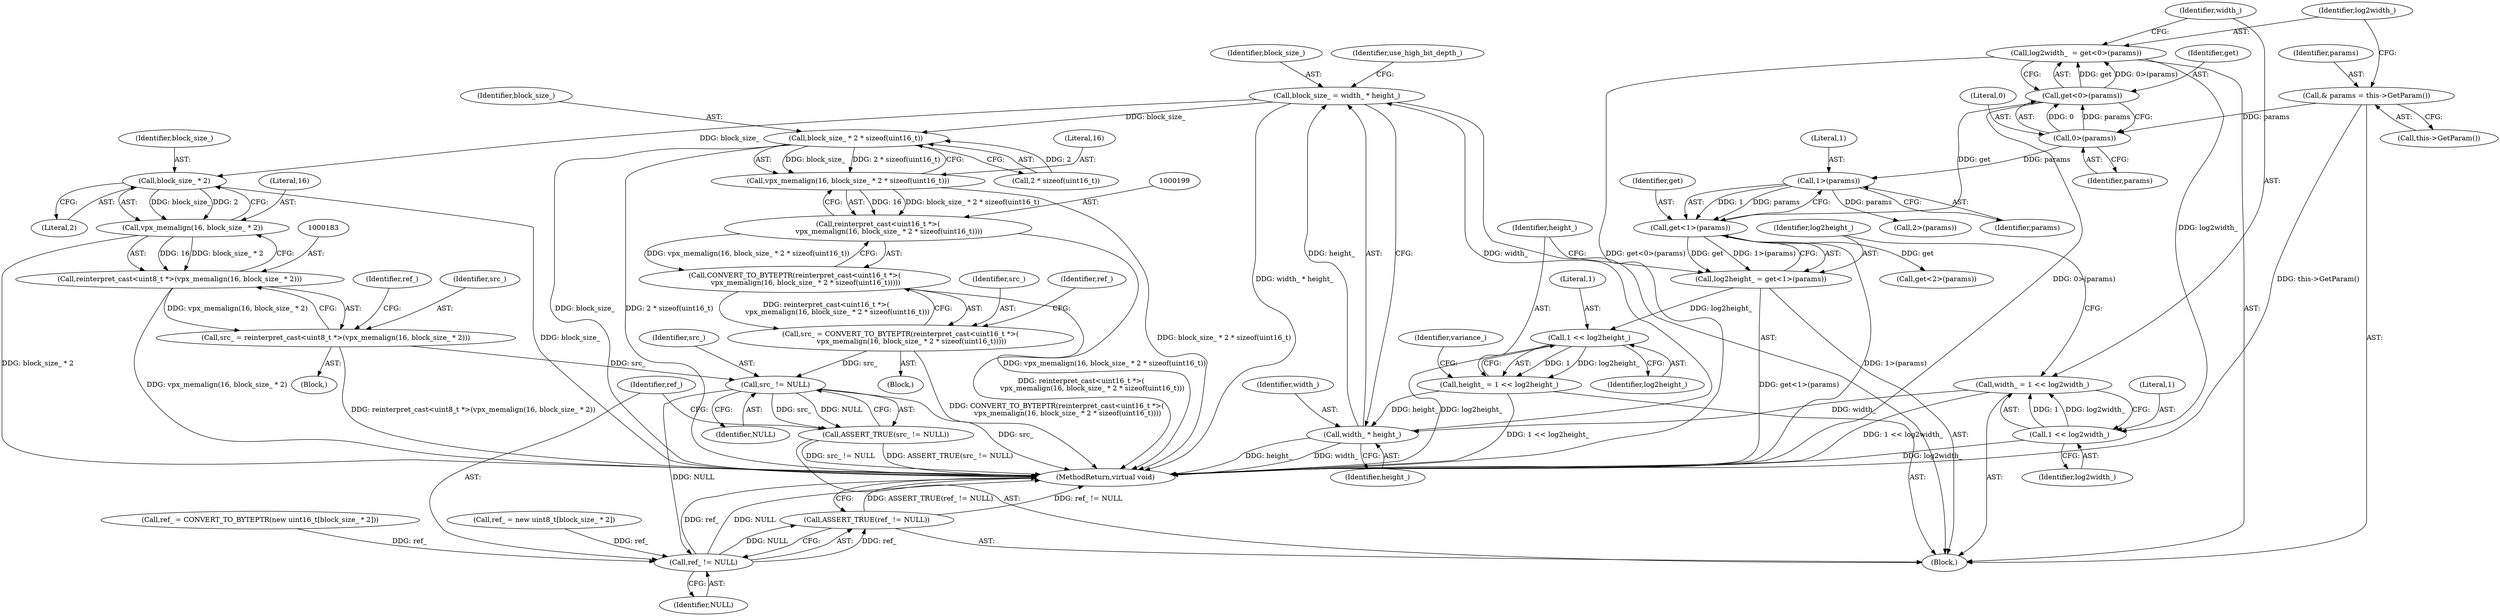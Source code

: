 digraph "0_Android_5a9753fca56f0eeb9f61e342b2fccffc364f9426_114@integer" {
"1000171" [label="(Call,block_size_ = width_ * height_)"];
"1000173" [label="(Call,width_ * height_)"];
"1000113" [label="(Call,width_ = 1 << log2width_)"];
"1000115" [label="(Call,1 << log2width_)"];
"1000106" [label="(Call,log2width_  = get<0>(params))"];
"1000108" [label="(Call,get<0>(params))"];
"1000110" [label="(Call,0>(params))"];
"1000103" [label="(Call,& params = this->GetParam())"];
"1000125" [label="(Call,height_ = 1 << log2height_)"];
"1000127" [label="(Call,1 << log2height_)"];
"1000118" [label="(Call,log2height_ = get<1>(params))"];
"1000120" [label="(Call,get<1>(params))"];
"1000122" [label="(Call,1>(params))"];
"1000186" [label="(Call,block_size_ * 2)"];
"1000184" [label="(Call,vpx_memalign(16, block_size_ * 2))"];
"1000182" [label="(Call,reinterpret_cast<uint8_t *>(vpx_memalign(16, block_size_ * 2)))"];
"1000180" [label="(Call,src_ = reinterpret_cast<uint8_t *>(vpx_memalign(16, block_size_ * 2)))"];
"1000214" [label="(Call,src_ != NULL)"];
"1000213" [label="(Call,ASSERT_TRUE(src_ != NULL))"];
"1000218" [label="(Call,ref_ != NULL)"];
"1000217" [label="(Call,ASSERT_TRUE(ref_ != NULL))"];
"1000202" [label="(Call,block_size_ * 2 * sizeof(uint16_t))"];
"1000200" [label="(Call,vpx_memalign(16, block_size_ * 2 * sizeof(uint16_t)))"];
"1000198" [label="(Call,reinterpret_cast<uint16_t *>(\n          vpx_memalign(16, block_size_ * 2 * sizeof(uint16_t))))"];
"1000197" [label="(Call,CONVERT_TO_BYTEPTR(reinterpret_cast<uint16_t *>(\n          vpx_memalign(16, block_size_ * 2 * sizeof(uint16_t)))))"];
"1000195" [label="(Call,src_ = CONVERT_TO_BYTEPTR(reinterpret_cast<uint16_t *>(\n          vpx_memalign(16, block_size_ * 2 * sizeof(uint16_t)))))"];
"1000108" [label="(Call,get<0>(params))"];
"1000116" [label="(Literal,1)"];
"1000189" [label="(Call,ref_ = new uint8_t[block_size_ * 2])"];
"1000184" [label="(Call,vpx_memalign(16, block_size_ * 2))"];
"1000109" [label="(Identifier,get)"];
"1000111" [label="(Literal,0)"];
"1000117" [label="(Identifier,log2width_)"];
"1000125" [label="(Call,height_ = 1 << log2height_)"];
"1000220" [label="(Identifier,NULL)"];
"1000219" [label="(Identifier,ref_)"];
"1000106" [label="(Call,log2width_  = get<0>(params))"];
"1000101" [label="(Block,)"];
"1000182" [label="(Call,reinterpret_cast<uint8_t *>(vpx_memalign(16, block_size_ * 2)))"];
"1000179" [label="(Block,)"];
"1000204" [label="(Call,2 * sizeof(uint16_t))"];
"1000221" [label="(MethodReturn,virtual void)"];
"1000114" [label="(Identifier,width_)"];
"1000197" [label="(Call,CONVERT_TO_BYTEPTR(reinterpret_cast<uint16_t *>(\n          vpx_memalign(16, block_size_ * 2 * sizeof(uint16_t)))))"];
"1000215" [label="(Identifier,src_)"];
"1000120" [label="(Call,get<1>(params))"];
"1000115" [label="(Call,1 << log2width_)"];
"1000110" [label="(Call,0>(params))"];
"1000180" [label="(Call,src_ = reinterpret_cast<uint8_t *>(vpx_memalign(16, block_size_ * 2)))"];
"1000194" [label="(Block,)"];
"1000196" [label="(Identifier,src_)"];
"1000127" [label="(Call,1 << log2height_)"];
"1000174" [label="(Identifier,width_)"];
"1000119" [label="(Identifier,log2height_)"];
"1000124" [label="(Identifier,params)"];
"1000213" [label="(Call,ASSERT_TRUE(src_ != NULL))"];
"1000178" [label="(Identifier,use_high_bit_depth_)"];
"1000113" [label="(Call,width_ = 1 << log2width_)"];
"1000118" [label="(Call,log2height_ = get<1>(params))"];
"1000173" [label="(Call,width_ * height_)"];
"1000129" [label="(Identifier,log2height_)"];
"1000123" [label="(Literal,1)"];
"1000190" [label="(Identifier,ref_)"];
"1000186" [label="(Call,block_size_ * 2)"];
"1000208" [label="(Call,ref_ = CONVERT_TO_BYTEPTR(new uint16_t[block_size_ * 2]))"];
"1000187" [label="(Identifier,block_size_)"];
"1000131" [label="(Identifier,variance_)"];
"1000112" [label="(Identifier,params)"];
"1000216" [label="(Identifier,NULL)"];
"1000200" [label="(Call,vpx_memalign(16, block_size_ * 2 * sizeof(uint16_t)))"];
"1000128" [label="(Literal,1)"];
"1000175" [label="(Identifier,height_)"];
"1000172" [label="(Identifier,block_size_)"];
"1000198" [label="(Call,reinterpret_cast<uint16_t *>(\n          vpx_memalign(16, block_size_ * 2 * sizeof(uint16_t))))"];
"1000217" [label="(Call,ASSERT_TRUE(ref_ != NULL))"];
"1000195" [label="(Call,src_ = CONVERT_TO_BYTEPTR(reinterpret_cast<uint16_t *>(\n          vpx_memalign(16, block_size_ * 2 * sizeof(uint16_t)))))"];
"1000218" [label="(Call,ref_ != NULL)"];
"1000107" [label="(Identifier,log2width_)"];
"1000185" [label="(Literal,16)"];
"1000214" [label="(Call,src_ != NULL)"];
"1000181" [label="(Identifier,src_)"];
"1000201" [label="(Literal,16)"];
"1000134" [label="(Call,2>(params))"];
"1000203" [label="(Identifier,block_size_)"];
"1000209" [label="(Identifier,ref_)"];
"1000171" [label="(Call,block_size_ = width_ * height_)"];
"1000202" [label="(Call,block_size_ * 2 * sizeof(uint16_t))"];
"1000103" [label="(Call,& params = this->GetParam())"];
"1000122" [label="(Call,1>(params))"];
"1000126" [label="(Identifier,height_)"];
"1000104" [label="(Identifier,params)"];
"1000132" [label="(Call,get<2>(params))"];
"1000105" [label="(Call,this->GetParam())"];
"1000121" [label="(Identifier,get)"];
"1000188" [label="(Literal,2)"];
"1000171" -> "1000101"  [label="AST: "];
"1000171" -> "1000173"  [label="CFG: "];
"1000172" -> "1000171"  [label="AST: "];
"1000173" -> "1000171"  [label="AST: "];
"1000178" -> "1000171"  [label="CFG: "];
"1000171" -> "1000221"  [label="DDG: width_ * height_"];
"1000173" -> "1000171"  [label="DDG: width_"];
"1000173" -> "1000171"  [label="DDG: height_"];
"1000171" -> "1000186"  [label="DDG: block_size_"];
"1000171" -> "1000202"  [label="DDG: block_size_"];
"1000173" -> "1000175"  [label="CFG: "];
"1000174" -> "1000173"  [label="AST: "];
"1000175" -> "1000173"  [label="AST: "];
"1000173" -> "1000221"  [label="DDG: width_"];
"1000173" -> "1000221"  [label="DDG: height_"];
"1000113" -> "1000173"  [label="DDG: width_"];
"1000125" -> "1000173"  [label="DDG: height_"];
"1000113" -> "1000101"  [label="AST: "];
"1000113" -> "1000115"  [label="CFG: "];
"1000114" -> "1000113"  [label="AST: "];
"1000115" -> "1000113"  [label="AST: "];
"1000119" -> "1000113"  [label="CFG: "];
"1000113" -> "1000221"  [label="DDG: 1 << log2width_"];
"1000115" -> "1000113"  [label="DDG: 1"];
"1000115" -> "1000113"  [label="DDG: log2width_"];
"1000115" -> "1000117"  [label="CFG: "];
"1000116" -> "1000115"  [label="AST: "];
"1000117" -> "1000115"  [label="AST: "];
"1000115" -> "1000221"  [label="DDG: log2width_"];
"1000106" -> "1000115"  [label="DDG: log2width_"];
"1000106" -> "1000101"  [label="AST: "];
"1000106" -> "1000108"  [label="CFG: "];
"1000107" -> "1000106"  [label="AST: "];
"1000108" -> "1000106"  [label="AST: "];
"1000114" -> "1000106"  [label="CFG: "];
"1000106" -> "1000221"  [label="DDG: get<0>(params)"];
"1000108" -> "1000106"  [label="DDG: get"];
"1000108" -> "1000106"  [label="DDG: 0>(params)"];
"1000108" -> "1000110"  [label="CFG: "];
"1000109" -> "1000108"  [label="AST: "];
"1000110" -> "1000108"  [label="AST: "];
"1000108" -> "1000221"  [label="DDG: 0>(params)"];
"1000110" -> "1000108"  [label="DDG: 0"];
"1000110" -> "1000108"  [label="DDG: params"];
"1000108" -> "1000120"  [label="DDG: get"];
"1000110" -> "1000112"  [label="CFG: "];
"1000111" -> "1000110"  [label="AST: "];
"1000112" -> "1000110"  [label="AST: "];
"1000103" -> "1000110"  [label="DDG: params"];
"1000110" -> "1000122"  [label="DDG: params"];
"1000103" -> "1000101"  [label="AST: "];
"1000103" -> "1000105"  [label="CFG: "];
"1000104" -> "1000103"  [label="AST: "];
"1000105" -> "1000103"  [label="AST: "];
"1000107" -> "1000103"  [label="CFG: "];
"1000103" -> "1000221"  [label="DDG: this->GetParam()"];
"1000125" -> "1000101"  [label="AST: "];
"1000125" -> "1000127"  [label="CFG: "];
"1000126" -> "1000125"  [label="AST: "];
"1000127" -> "1000125"  [label="AST: "];
"1000131" -> "1000125"  [label="CFG: "];
"1000125" -> "1000221"  [label="DDG: 1 << log2height_"];
"1000127" -> "1000125"  [label="DDG: 1"];
"1000127" -> "1000125"  [label="DDG: log2height_"];
"1000127" -> "1000129"  [label="CFG: "];
"1000128" -> "1000127"  [label="AST: "];
"1000129" -> "1000127"  [label="AST: "];
"1000127" -> "1000221"  [label="DDG: log2height_"];
"1000118" -> "1000127"  [label="DDG: log2height_"];
"1000118" -> "1000101"  [label="AST: "];
"1000118" -> "1000120"  [label="CFG: "];
"1000119" -> "1000118"  [label="AST: "];
"1000120" -> "1000118"  [label="AST: "];
"1000126" -> "1000118"  [label="CFG: "];
"1000118" -> "1000221"  [label="DDG: get<1>(params)"];
"1000120" -> "1000118"  [label="DDG: get"];
"1000120" -> "1000118"  [label="DDG: 1>(params)"];
"1000120" -> "1000122"  [label="CFG: "];
"1000121" -> "1000120"  [label="AST: "];
"1000122" -> "1000120"  [label="AST: "];
"1000120" -> "1000221"  [label="DDG: 1>(params)"];
"1000122" -> "1000120"  [label="DDG: 1"];
"1000122" -> "1000120"  [label="DDG: params"];
"1000120" -> "1000132"  [label="DDG: get"];
"1000122" -> "1000124"  [label="CFG: "];
"1000123" -> "1000122"  [label="AST: "];
"1000124" -> "1000122"  [label="AST: "];
"1000122" -> "1000134"  [label="DDG: params"];
"1000186" -> "1000184"  [label="AST: "];
"1000186" -> "1000188"  [label="CFG: "];
"1000187" -> "1000186"  [label="AST: "];
"1000188" -> "1000186"  [label="AST: "];
"1000184" -> "1000186"  [label="CFG: "];
"1000186" -> "1000221"  [label="DDG: block_size_"];
"1000186" -> "1000184"  [label="DDG: block_size_"];
"1000186" -> "1000184"  [label="DDG: 2"];
"1000184" -> "1000182"  [label="AST: "];
"1000185" -> "1000184"  [label="AST: "];
"1000182" -> "1000184"  [label="CFG: "];
"1000184" -> "1000221"  [label="DDG: block_size_ * 2"];
"1000184" -> "1000182"  [label="DDG: 16"];
"1000184" -> "1000182"  [label="DDG: block_size_ * 2"];
"1000182" -> "1000180"  [label="AST: "];
"1000183" -> "1000182"  [label="AST: "];
"1000180" -> "1000182"  [label="CFG: "];
"1000182" -> "1000221"  [label="DDG: vpx_memalign(16, block_size_ * 2)"];
"1000182" -> "1000180"  [label="DDG: vpx_memalign(16, block_size_ * 2)"];
"1000180" -> "1000179"  [label="AST: "];
"1000181" -> "1000180"  [label="AST: "];
"1000190" -> "1000180"  [label="CFG: "];
"1000180" -> "1000221"  [label="DDG: reinterpret_cast<uint8_t *>(vpx_memalign(16, block_size_ * 2))"];
"1000180" -> "1000214"  [label="DDG: src_"];
"1000214" -> "1000213"  [label="AST: "];
"1000214" -> "1000216"  [label="CFG: "];
"1000215" -> "1000214"  [label="AST: "];
"1000216" -> "1000214"  [label="AST: "];
"1000213" -> "1000214"  [label="CFG: "];
"1000214" -> "1000221"  [label="DDG: src_"];
"1000214" -> "1000213"  [label="DDG: src_"];
"1000214" -> "1000213"  [label="DDG: NULL"];
"1000195" -> "1000214"  [label="DDG: src_"];
"1000214" -> "1000218"  [label="DDG: NULL"];
"1000213" -> "1000101"  [label="AST: "];
"1000219" -> "1000213"  [label="CFG: "];
"1000213" -> "1000221"  [label="DDG: src_ != NULL"];
"1000213" -> "1000221"  [label="DDG: ASSERT_TRUE(src_ != NULL)"];
"1000218" -> "1000217"  [label="AST: "];
"1000218" -> "1000220"  [label="CFG: "];
"1000219" -> "1000218"  [label="AST: "];
"1000220" -> "1000218"  [label="AST: "];
"1000217" -> "1000218"  [label="CFG: "];
"1000218" -> "1000221"  [label="DDG: ref_"];
"1000218" -> "1000221"  [label="DDG: NULL"];
"1000218" -> "1000217"  [label="DDG: ref_"];
"1000218" -> "1000217"  [label="DDG: NULL"];
"1000208" -> "1000218"  [label="DDG: ref_"];
"1000189" -> "1000218"  [label="DDG: ref_"];
"1000217" -> "1000101"  [label="AST: "];
"1000221" -> "1000217"  [label="CFG: "];
"1000217" -> "1000221"  [label="DDG: ASSERT_TRUE(ref_ != NULL)"];
"1000217" -> "1000221"  [label="DDG: ref_ != NULL"];
"1000202" -> "1000200"  [label="AST: "];
"1000202" -> "1000204"  [label="CFG: "];
"1000203" -> "1000202"  [label="AST: "];
"1000204" -> "1000202"  [label="AST: "];
"1000200" -> "1000202"  [label="CFG: "];
"1000202" -> "1000221"  [label="DDG: block_size_"];
"1000202" -> "1000221"  [label="DDG: 2 * sizeof(uint16_t)"];
"1000202" -> "1000200"  [label="DDG: block_size_"];
"1000202" -> "1000200"  [label="DDG: 2 * sizeof(uint16_t)"];
"1000204" -> "1000202"  [label="DDG: 2"];
"1000200" -> "1000198"  [label="AST: "];
"1000201" -> "1000200"  [label="AST: "];
"1000198" -> "1000200"  [label="CFG: "];
"1000200" -> "1000221"  [label="DDG: block_size_ * 2 * sizeof(uint16_t)"];
"1000200" -> "1000198"  [label="DDG: 16"];
"1000200" -> "1000198"  [label="DDG: block_size_ * 2 * sizeof(uint16_t)"];
"1000198" -> "1000197"  [label="AST: "];
"1000199" -> "1000198"  [label="AST: "];
"1000197" -> "1000198"  [label="CFG: "];
"1000198" -> "1000221"  [label="DDG: vpx_memalign(16, block_size_ * 2 * sizeof(uint16_t))"];
"1000198" -> "1000197"  [label="DDG: vpx_memalign(16, block_size_ * 2 * sizeof(uint16_t))"];
"1000197" -> "1000195"  [label="AST: "];
"1000195" -> "1000197"  [label="CFG: "];
"1000197" -> "1000221"  [label="DDG: reinterpret_cast<uint16_t *>(\n          vpx_memalign(16, block_size_ * 2 * sizeof(uint16_t)))"];
"1000197" -> "1000195"  [label="DDG: reinterpret_cast<uint16_t *>(\n          vpx_memalign(16, block_size_ * 2 * sizeof(uint16_t)))"];
"1000195" -> "1000194"  [label="AST: "];
"1000196" -> "1000195"  [label="AST: "];
"1000209" -> "1000195"  [label="CFG: "];
"1000195" -> "1000221"  [label="DDG: CONVERT_TO_BYTEPTR(reinterpret_cast<uint16_t *>(\n          vpx_memalign(16, block_size_ * 2 * sizeof(uint16_t))))"];
}

